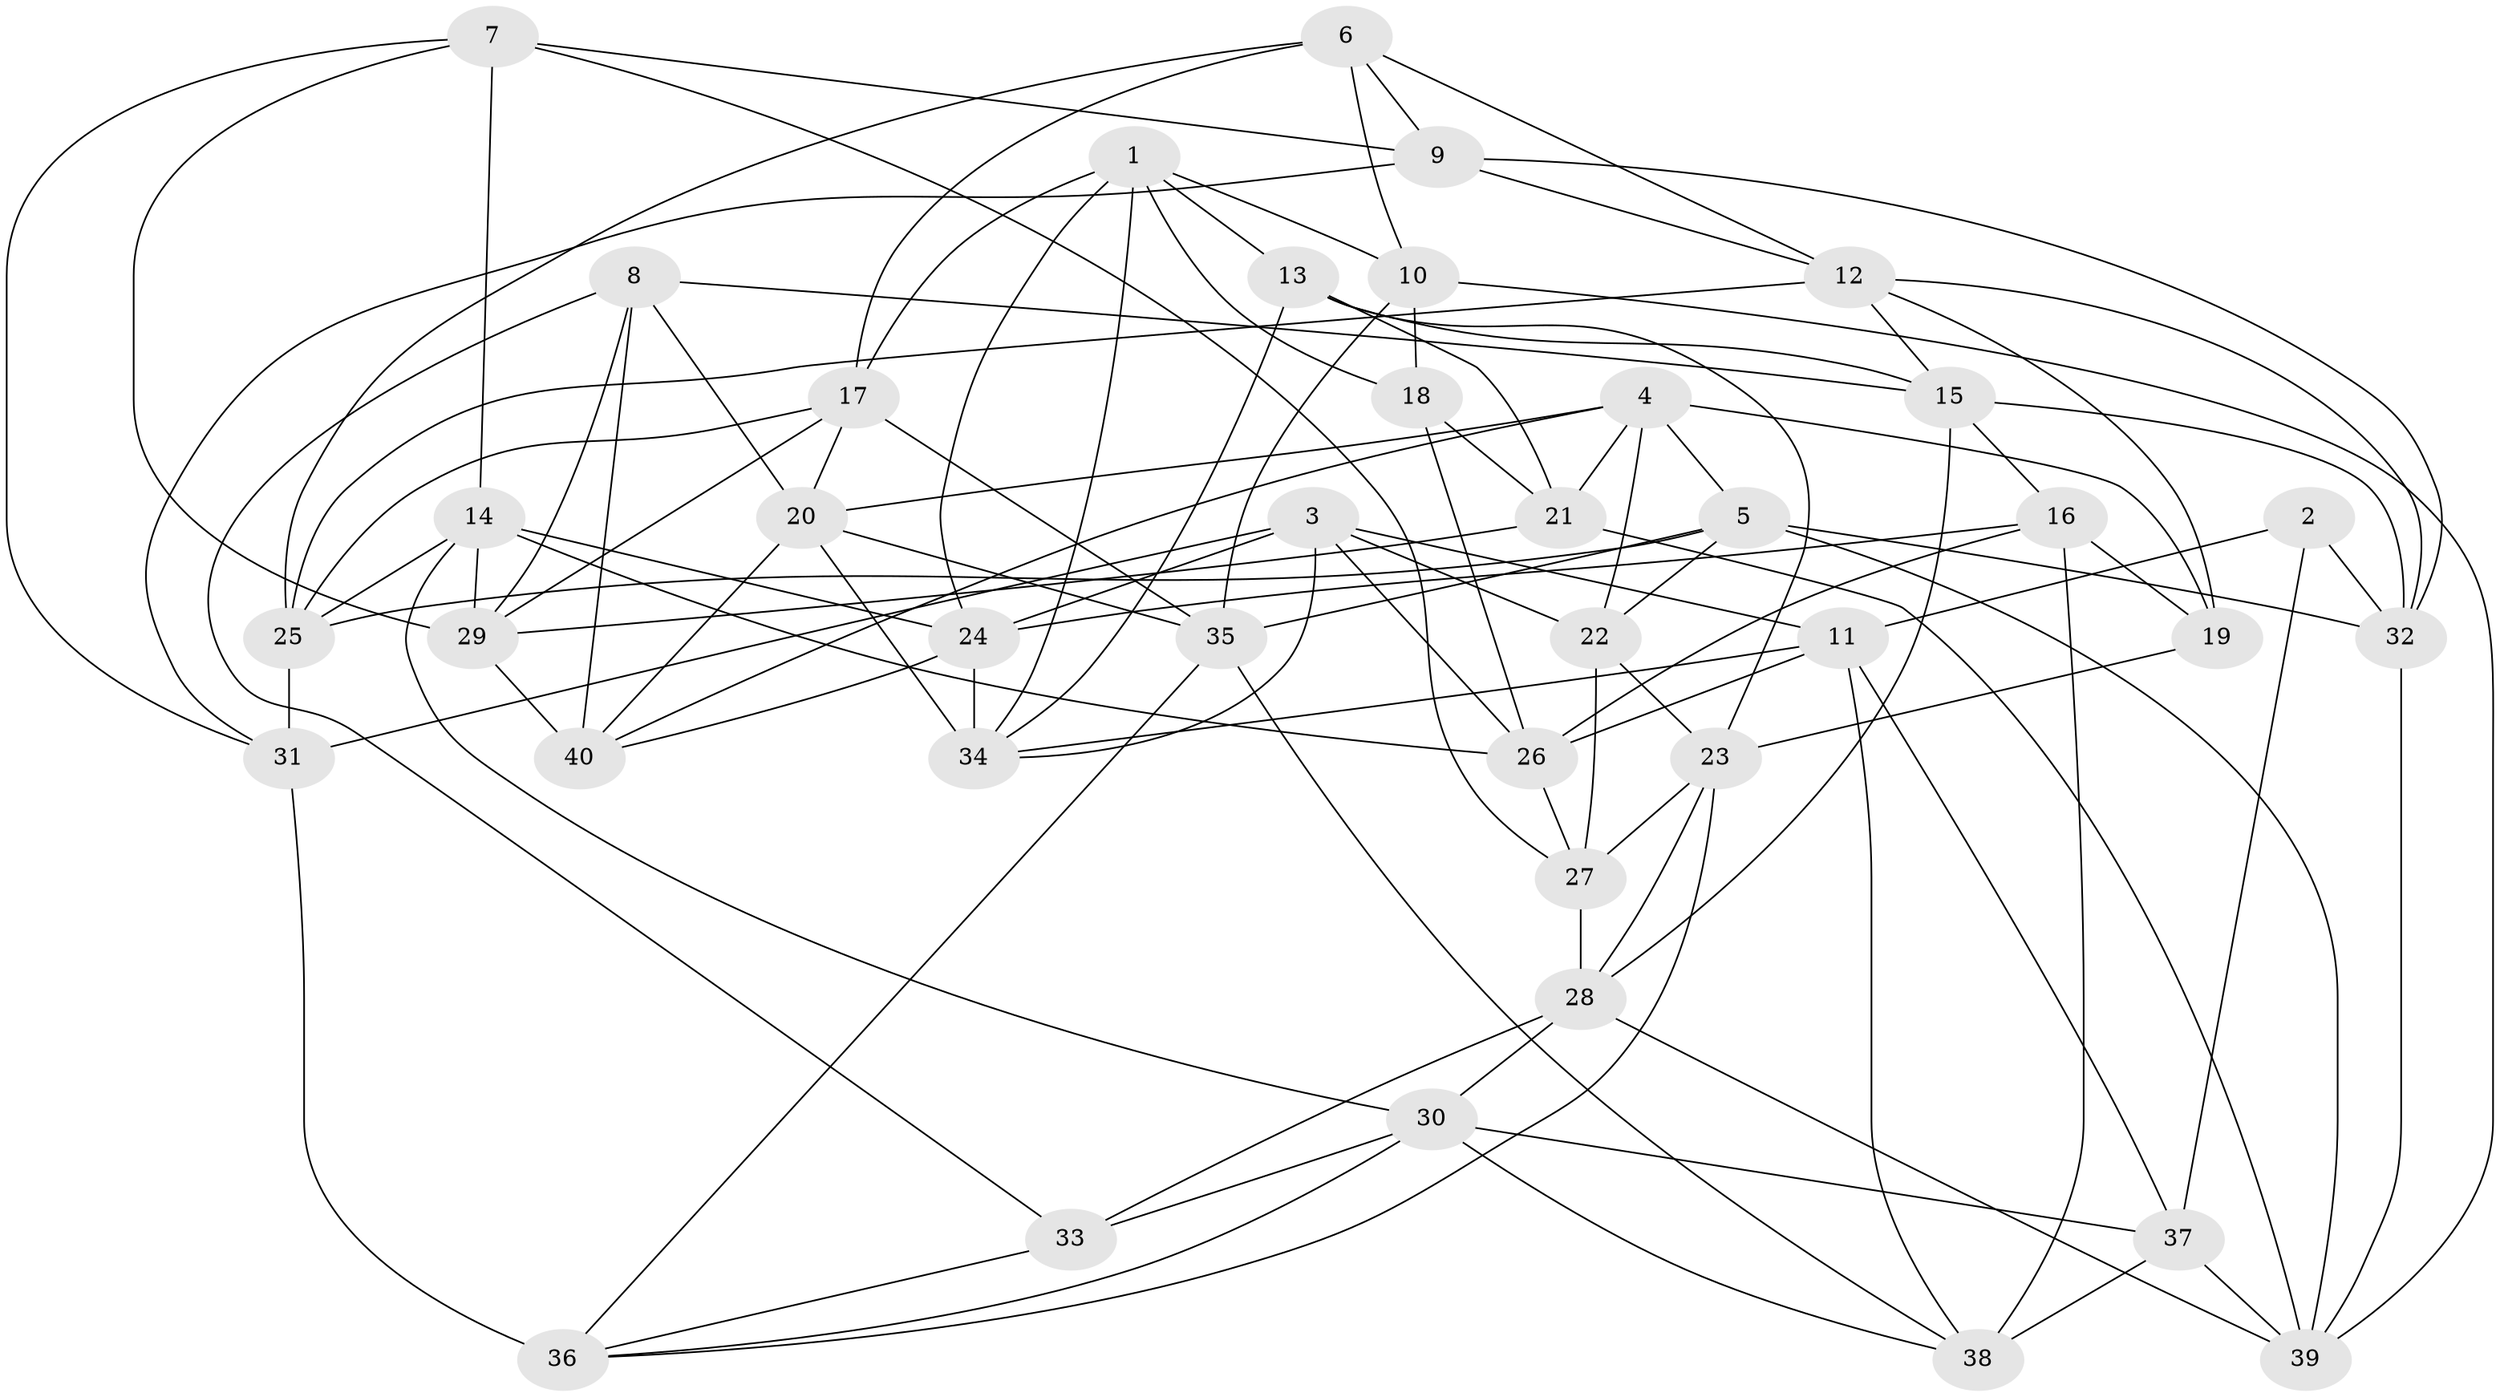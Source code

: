 // original degree distribution, {4: 1.0}
// Generated by graph-tools (version 1.1) at 2025/03/03/09/25 03:03:08]
// undirected, 40 vertices, 108 edges
graph export_dot {
graph [start="1"]
  node [color=gray90,style=filled];
  1;
  2;
  3;
  4;
  5;
  6;
  7;
  8;
  9;
  10;
  11;
  12;
  13;
  14;
  15;
  16;
  17;
  18;
  19;
  20;
  21;
  22;
  23;
  24;
  25;
  26;
  27;
  28;
  29;
  30;
  31;
  32;
  33;
  34;
  35;
  36;
  37;
  38;
  39;
  40;
  1 -- 10 [weight=1.0];
  1 -- 13 [weight=1.0];
  1 -- 17 [weight=1.0];
  1 -- 18 [weight=1.0];
  1 -- 24 [weight=1.0];
  1 -- 34 [weight=1.0];
  2 -- 11 [weight=1.0];
  2 -- 32 [weight=1.0];
  2 -- 37 [weight=2.0];
  3 -- 11 [weight=1.0];
  3 -- 22 [weight=1.0];
  3 -- 24 [weight=1.0];
  3 -- 26 [weight=1.0];
  3 -- 31 [weight=1.0];
  3 -- 34 [weight=1.0];
  4 -- 5 [weight=1.0];
  4 -- 19 [weight=1.0];
  4 -- 20 [weight=1.0];
  4 -- 21 [weight=1.0];
  4 -- 22 [weight=1.0];
  4 -- 40 [weight=1.0];
  5 -- 22 [weight=1.0];
  5 -- 25 [weight=1.0];
  5 -- 32 [weight=1.0];
  5 -- 35 [weight=1.0];
  5 -- 39 [weight=1.0];
  6 -- 9 [weight=1.0];
  6 -- 10 [weight=2.0];
  6 -- 12 [weight=1.0];
  6 -- 17 [weight=1.0];
  6 -- 25 [weight=1.0];
  7 -- 9 [weight=2.0];
  7 -- 14 [weight=1.0];
  7 -- 27 [weight=1.0];
  7 -- 29 [weight=1.0];
  7 -- 31 [weight=1.0];
  8 -- 15 [weight=1.0];
  8 -- 20 [weight=1.0];
  8 -- 29 [weight=1.0];
  8 -- 33 [weight=1.0];
  8 -- 40 [weight=2.0];
  9 -- 12 [weight=1.0];
  9 -- 31 [weight=1.0];
  9 -- 32 [weight=1.0];
  10 -- 18 [weight=1.0];
  10 -- 35 [weight=1.0];
  10 -- 39 [weight=1.0];
  11 -- 26 [weight=1.0];
  11 -- 34 [weight=1.0];
  11 -- 37 [weight=1.0];
  11 -- 38 [weight=1.0];
  12 -- 15 [weight=1.0];
  12 -- 19 [weight=1.0];
  12 -- 25 [weight=1.0];
  12 -- 32 [weight=1.0];
  13 -- 15 [weight=1.0];
  13 -- 21 [weight=2.0];
  13 -- 23 [weight=1.0];
  13 -- 34 [weight=1.0];
  14 -- 24 [weight=1.0];
  14 -- 25 [weight=1.0];
  14 -- 26 [weight=1.0];
  14 -- 29 [weight=1.0];
  14 -- 30 [weight=1.0];
  15 -- 16 [weight=1.0];
  15 -- 28 [weight=1.0];
  15 -- 32 [weight=1.0];
  16 -- 19 [weight=1.0];
  16 -- 24 [weight=1.0];
  16 -- 26 [weight=1.0];
  16 -- 38 [weight=2.0];
  17 -- 20 [weight=1.0];
  17 -- 25 [weight=1.0];
  17 -- 29 [weight=1.0];
  17 -- 35 [weight=1.0];
  18 -- 21 [weight=1.0];
  18 -- 26 [weight=1.0];
  19 -- 23 [weight=1.0];
  20 -- 34 [weight=1.0];
  20 -- 35 [weight=1.0];
  20 -- 40 [weight=1.0];
  21 -- 29 [weight=1.0];
  21 -- 39 [weight=1.0];
  22 -- 23 [weight=1.0];
  22 -- 27 [weight=2.0];
  23 -- 27 [weight=1.0];
  23 -- 28 [weight=1.0];
  23 -- 36 [weight=1.0];
  24 -- 34 [weight=1.0];
  24 -- 40 [weight=1.0];
  25 -- 31 [weight=1.0];
  26 -- 27 [weight=1.0];
  27 -- 28 [weight=1.0];
  28 -- 30 [weight=1.0];
  28 -- 33 [weight=1.0];
  28 -- 39 [weight=1.0];
  29 -- 40 [weight=1.0];
  30 -- 33 [weight=1.0];
  30 -- 36 [weight=1.0];
  30 -- 37 [weight=1.0];
  30 -- 38 [weight=1.0];
  31 -- 36 [weight=2.0];
  32 -- 39 [weight=1.0];
  33 -- 36 [weight=1.0];
  35 -- 36 [weight=1.0];
  35 -- 38 [weight=1.0];
  37 -- 38 [weight=1.0];
  37 -- 39 [weight=1.0];
}
